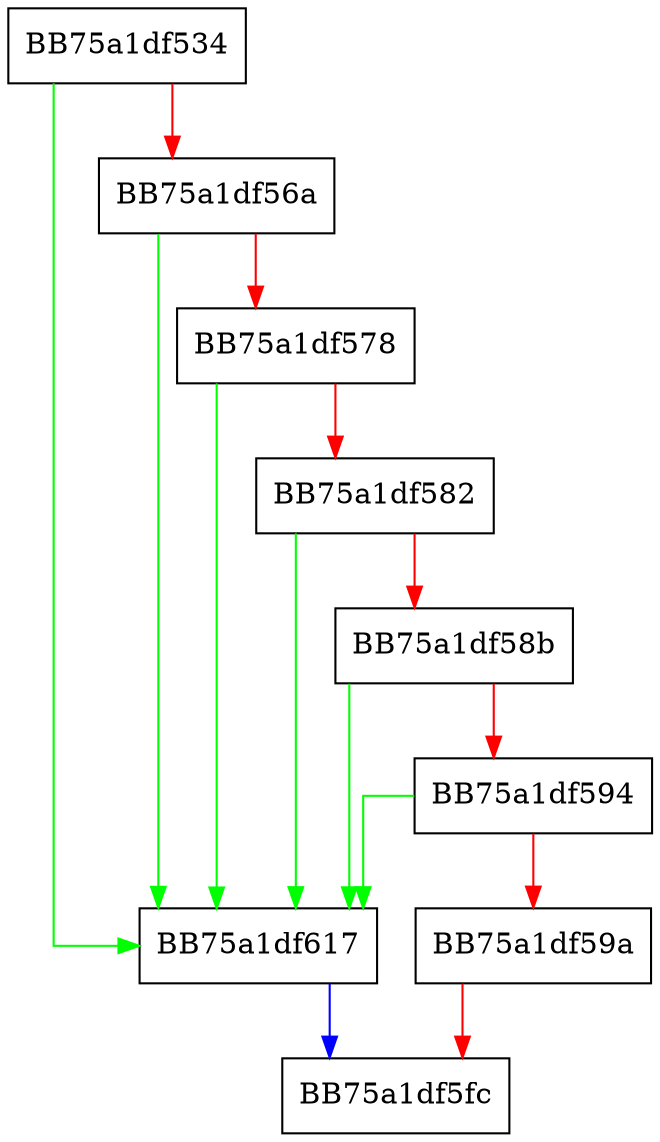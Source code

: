 digraph ReadKey {
  node [shape="box"];
  graph [splines=ortho];
  BB75a1df534 -> BB75a1df617 [color="green"];
  BB75a1df534 -> BB75a1df56a [color="red"];
  BB75a1df56a -> BB75a1df617 [color="green"];
  BB75a1df56a -> BB75a1df578 [color="red"];
  BB75a1df578 -> BB75a1df617 [color="green"];
  BB75a1df578 -> BB75a1df582 [color="red"];
  BB75a1df582 -> BB75a1df617 [color="green"];
  BB75a1df582 -> BB75a1df58b [color="red"];
  BB75a1df58b -> BB75a1df617 [color="green"];
  BB75a1df58b -> BB75a1df594 [color="red"];
  BB75a1df594 -> BB75a1df617 [color="green"];
  BB75a1df594 -> BB75a1df59a [color="red"];
  BB75a1df59a -> BB75a1df5fc [color="red"];
  BB75a1df617 -> BB75a1df5fc [color="blue"];
}